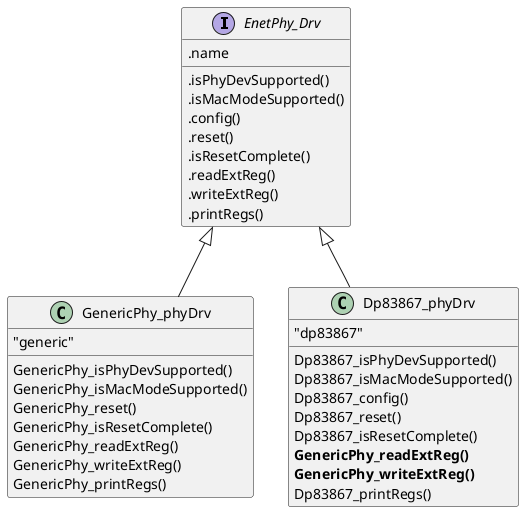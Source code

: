 @startuml

EnetPhy_Drv <|-- GenericPhy_phyDrv
EnetPhy_Drv <|-- Dp83867_phyDrv

interface EnetPhy_Drv
EnetPhy_Drv : .name
EnetPhy_Drv : .isPhyDevSupported()
EnetPhy_Drv : .isMacModeSupported()
EnetPhy_Drv : .config()
EnetPhy_Drv : .reset()
EnetPhy_Drv : .isResetComplete()
EnetPhy_Drv : .readExtReg()
EnetPhy_Drv : .writeExtReg()
EnetPhy_Drv : .printRegs()

GenericPhy_phyDrv : "generic"
GenericPhy_phyDrv : GenericPhy_isPhyDevSupported()
GenericPhy_phyDrv : GenericPhy_isMacModeSupported()
GenericPhy_phyDrv : GenericPhy_reset()
GenericPhy_phyDrv : GenericPhy_isResetComplete()
GenericPhy_phyDrv : GenericPhy_readExtReg()
GenericPhy_phyDrv : GenericPhy_writeExtReg()
GenericPhy_phyDrv : GenericPhy_printRegs()

Dp83867_phyDrv : "dp83867"
Dp83867_phyDrv : Dp83867_isPhyDevSupported()
Dp83867_phyDrv : Dp83867_isMacModeSupported()
Dp83867_phyDrv : Dp83867_config()
Dp83867_phyDrv : Dp83867_reset()
Dp83867_phyDrv : Dp83867_isResetComplete()
Dp83867_phyDrv : **GenericPhy_readExtReg()**
Dp83867_phyDrv : **GenericPhy_writeExtReg()**
Dp83867_phyDrv : Dp83867_printRegs()

@enduml
